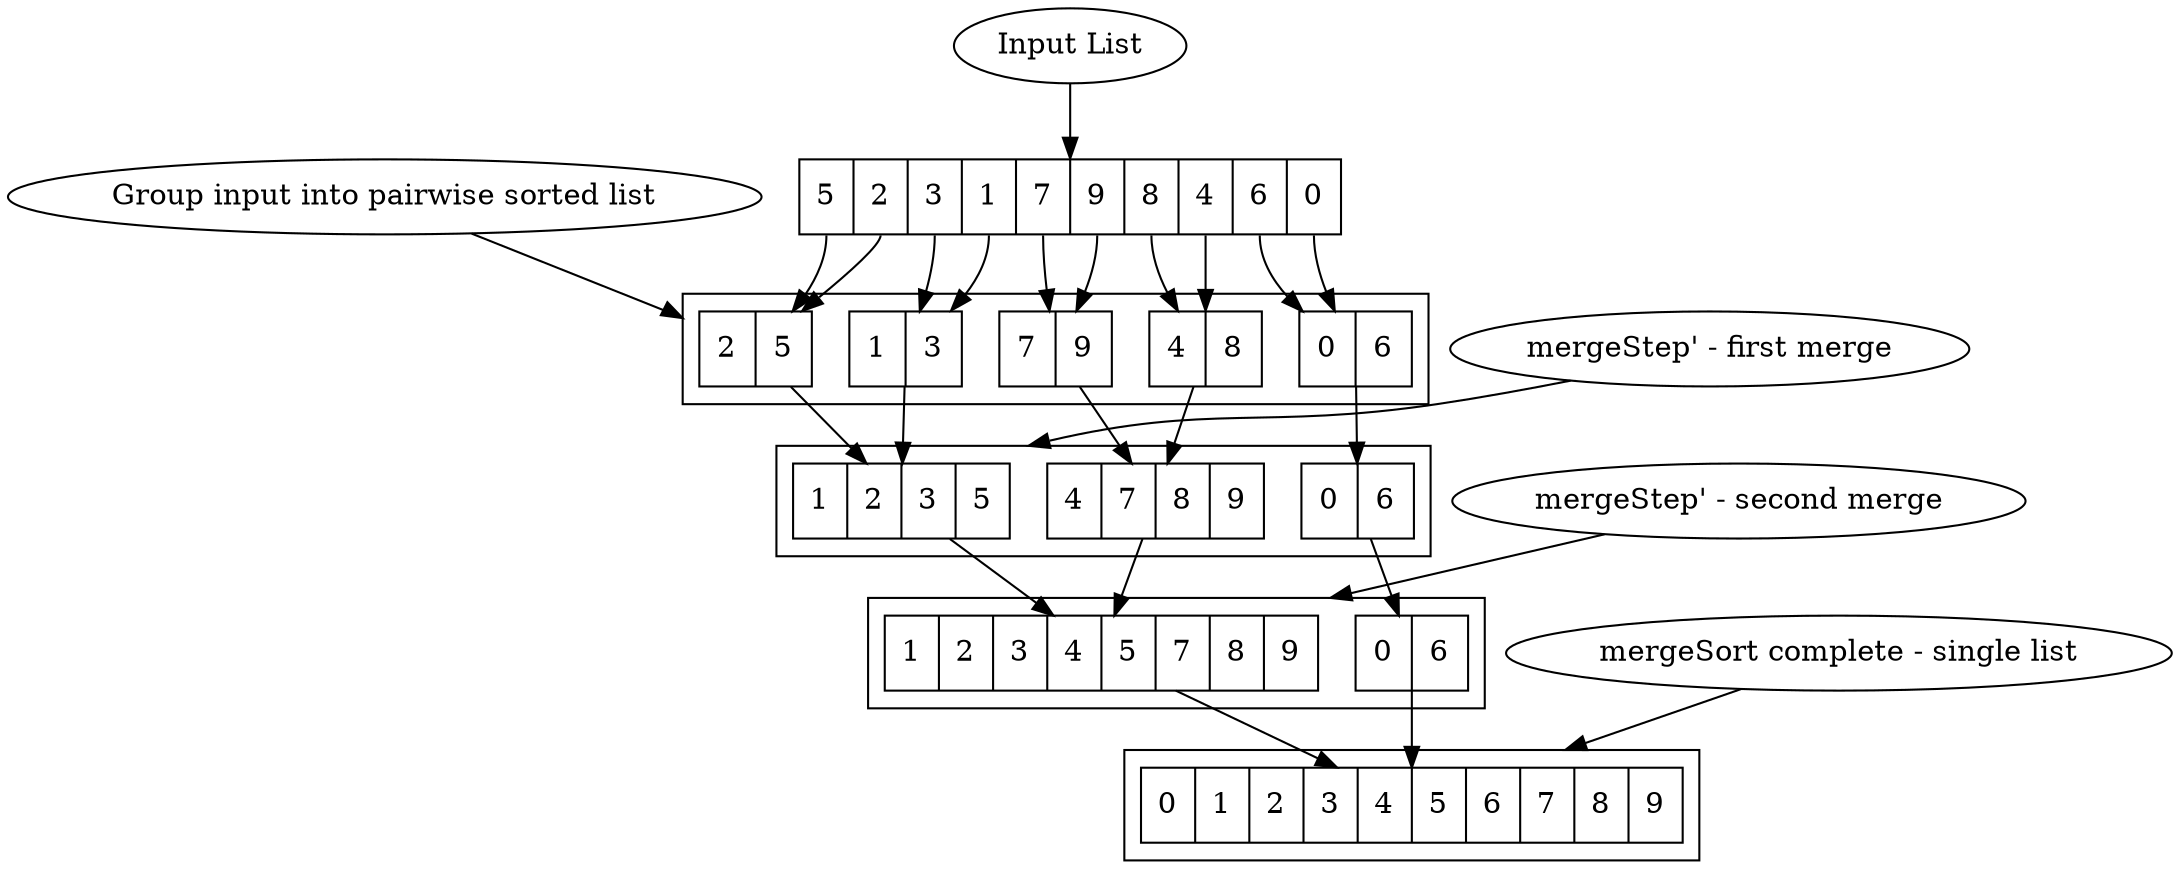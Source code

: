 digraph merge {
        rankdir = TB
        compound=true

        a1 [ label="Input List"]

        input [ label = "<1>5|<2>2|<3>3|<4>1|<5>7|<6>9|<7>8|<8>4|<9>6|<10>0", shape=record]

        a1 -> input

        subgraph cluster_input1 {
                input1 [ label = "2|5", shape=record ]
                input2 [ label = "1|3", shape=record ]
                input3 [ label = "7|9", shape=record ]
                input4 [ label = "4|8", shape=record ]
                input5 [ label = "0|6", shape=record ]
        }

        a2 [label="Group input into pairwise sorted list" ]
        a2 -> input1 [ lhead=cluster_input1 ]

        input:1 -> input1
        input:2 -> input1
 
        input:3 -> input2
        input:4 -> input2
       
        input:5 -> input3
        input:6 -> input3

        input:7 -> input4
        input:8 -> input4
 
        input:9  -> input5
        input:10 -> input5

        subgraph cluster_input2 {
                input2_1 [ label="1|2|3|5", shape=record]
                input2_2 [ label="4|7|8|9", shape=record]
                input2_3 [ label="0|6", shape=record]
        }


        input1 -> input2_1
        input2 -> input2_1

        input3 -> input2_2
        input4 -> input2_2

        input5 -> input2_3

        a3 [ label = "mergeStep' - first merge"]
        a3 -> input2_1 [lhead=cluster_input2]
        
        subgraph cluster_input3 {
                input3_1 [ label="1|2|3|4|5|7|8|9", shape=record]
                input3_2 [ label="0|6", shape=record]
        }

        input2_1 -> input3_1
        input2_2 -> input3_1

        input2_3 -> input3_2

        a4 [ label = "mergeStep' - second merge"]
        a4 -> input3_1 [lhead=cluster_input3]
        
        subgraph cluster_input4 {
                input4_1 [ label="0|1|2|3|4|5|6|7|8|9", shape=record]
        }

        input3_1 -> input4_1
        input3_2 -> input4_1

        a5 [label= "mergeSort complete - single list"]
        a5 -> input4_1 [lhead=cluster_input4]
}
